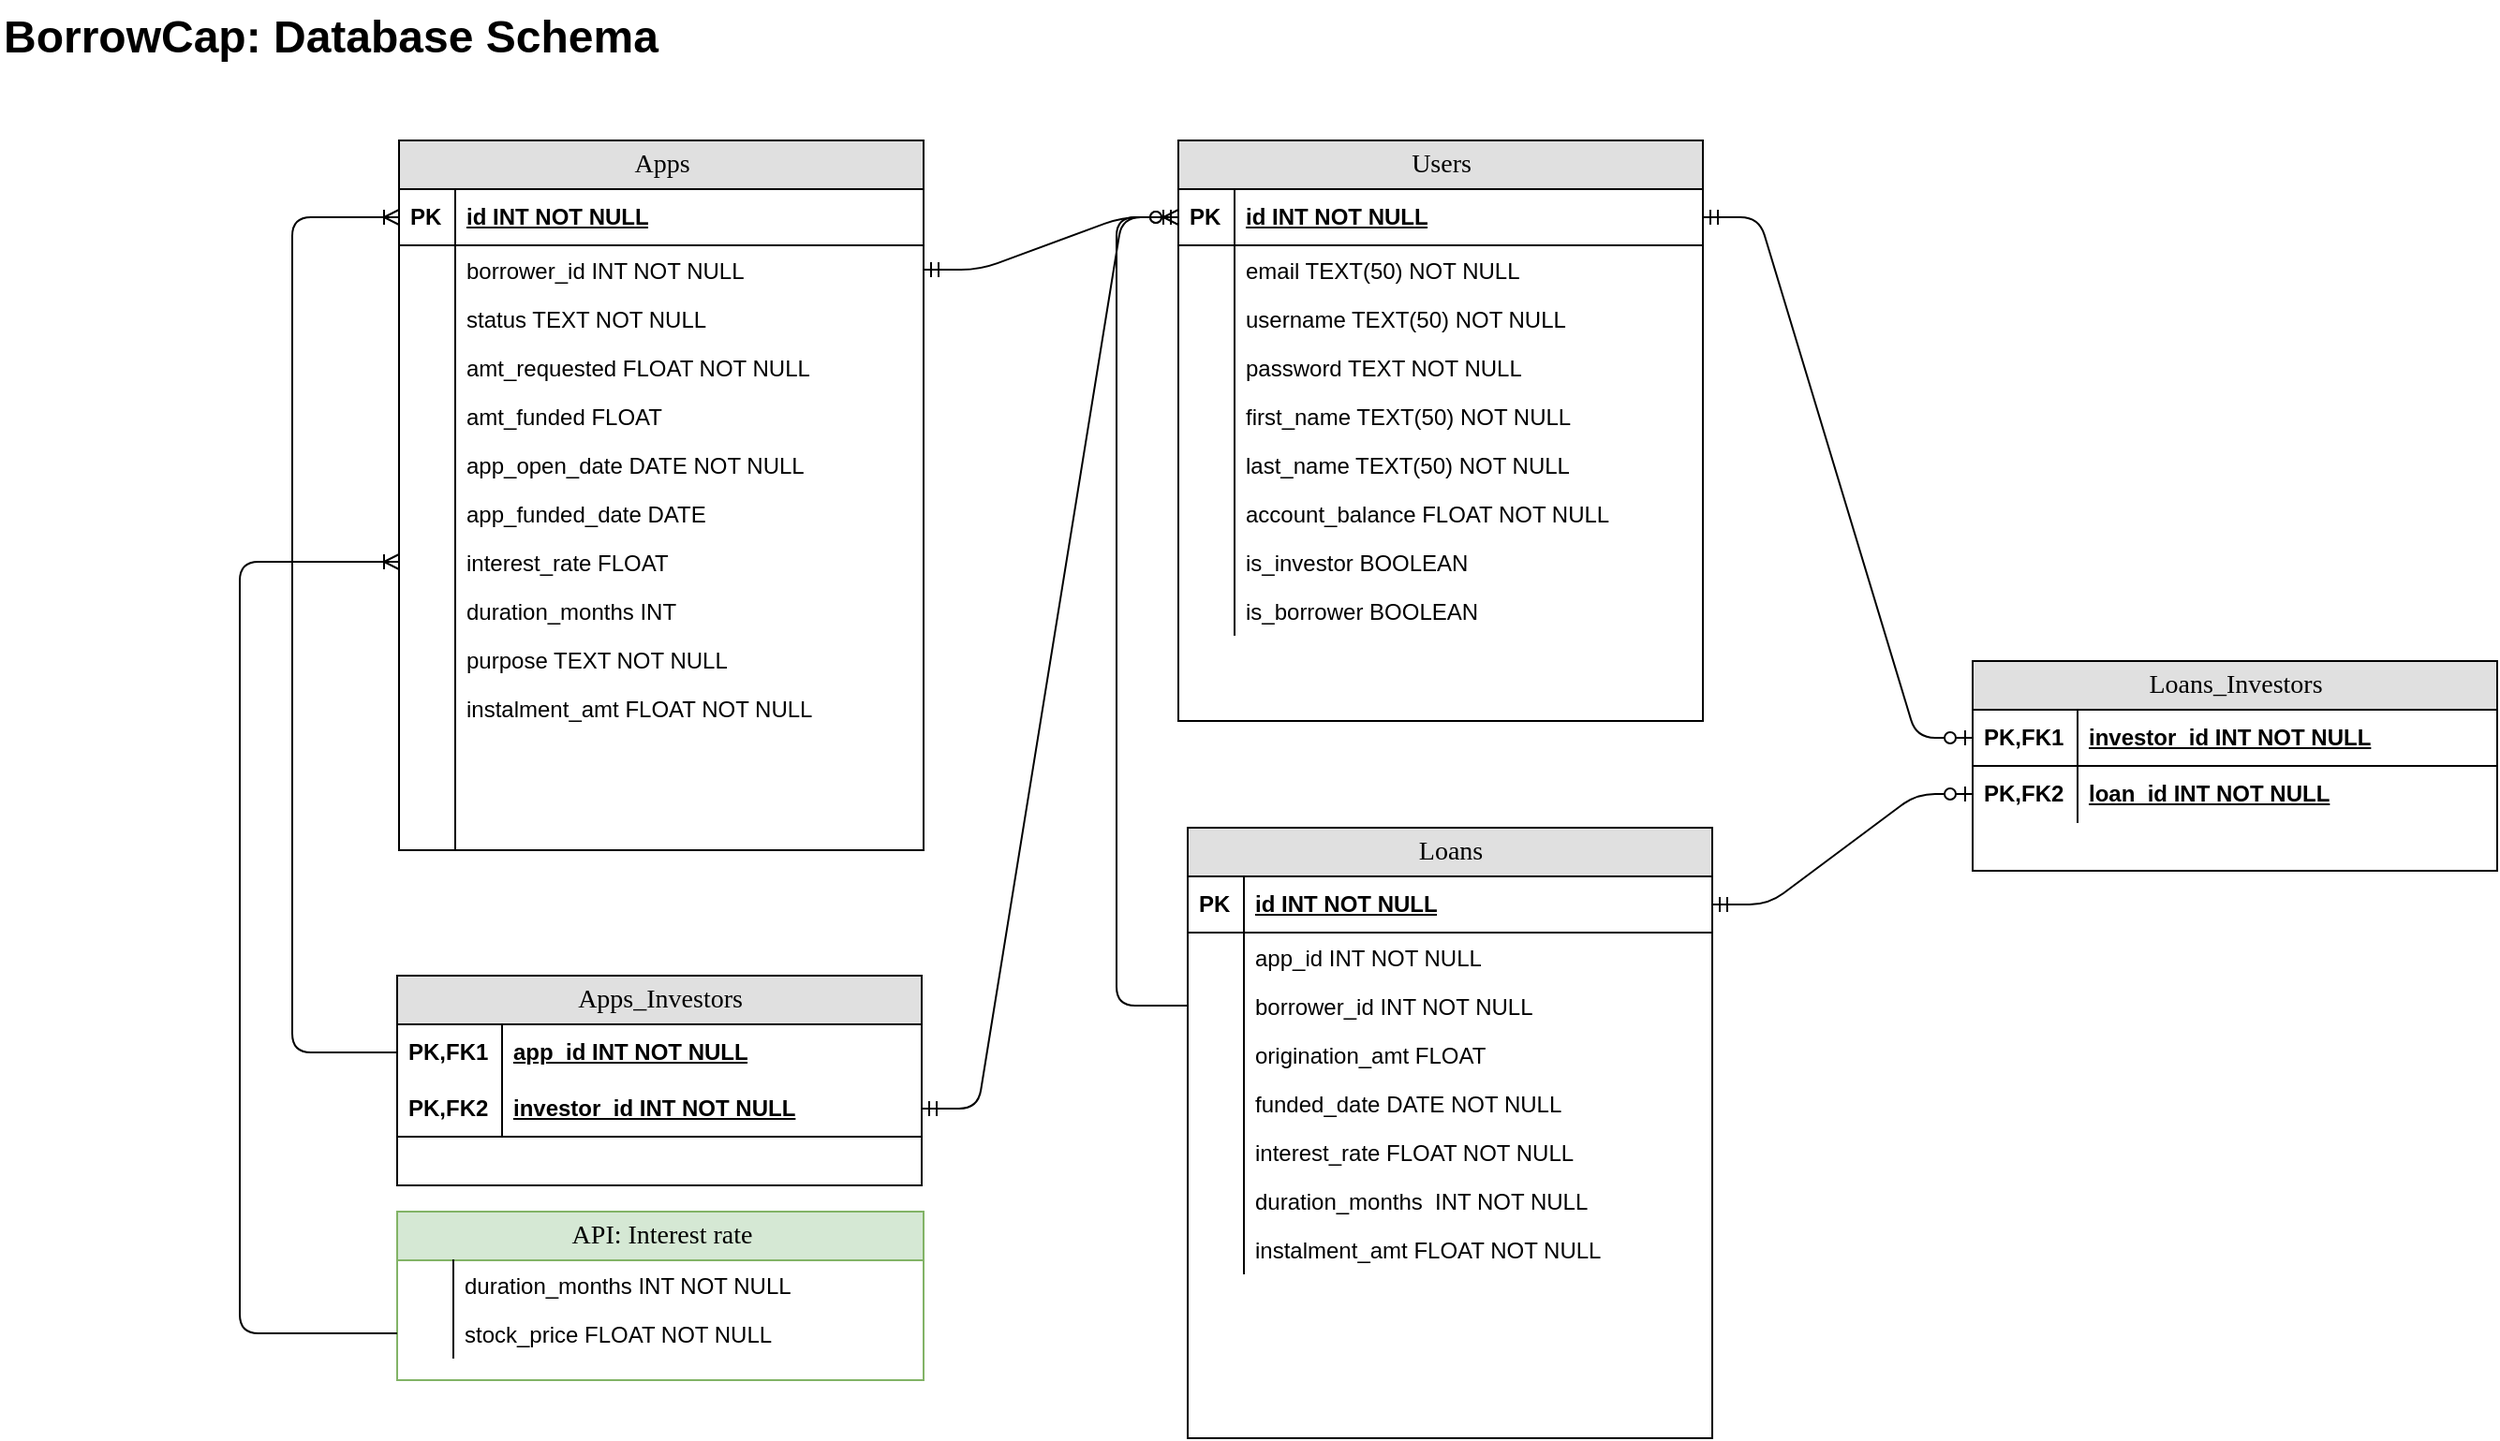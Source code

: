 <mxfile version="21.6.8" type="device">
  <diagram name="Page-1" id="e56a1550-8fbb-45ad-956c-1786394a9013">
    <mxGraphModel dx="2074" dy="1157" grid="0" gridSize="10" guides="1" tooltips="1" connect="1" arrows="1" fold="1" page="1" pageScale="1" pageWidth="1100" pageHeight="850" background="none" math="0" shadow="0">
      <root>
        <mxCell id="0" />
        <mxCell id="1" parent="0" />
        <mxCell id="2e49270ec7c68f3f-1" value="Apps_Investors" style="swimlane;html=1;fontStyle=0;childLayout=stackLayout;horizontal=1;startSize=26;fillColor=#e0e0e0;horizontalStack=0;resizeParent=1;resizeLast=0;collapsible=1;marginBottom=0;swimlaneFillColor=#ffffff;align=center;rounded=0;shadow=0;comic=0;labelBackgroundColor=none;strokeWidth=1;fontFamily=Verdana;fontSize=14" parent="1" vertex="1">
          <mxGeometry x="221" y="527" width="280" height="112" as="geometry" />
        </mxCell>
        <mxCell id="2e49270ec7c68f3f-2" value="app_id INT NOT NULL" style="shape=partialRectangle;top=0;left=0;right=0;bottom=0;html=1;align=left;verticalAlign=middle;fillColor=none;spacingLeft=60;spacingRight=4;whiteSpace=wrap;overflow=hidden;rotatable=0;points=[[0,0.5],[1,0.5]];portConstraint=eastwest;dropTarget=0;fontStyle=5;" parent="2e49270ec7c68f3f-1" vertex="1">
          <mxGeometry y="26" width="280" height="30" as="geometry" />
        </mxCell>
        <mxCell id="2e49270ec7c68f3f-3" value="PK,FK1" style="shape=partialRectangle;fontStyle=1;top=0;left=0;bottom=0;html=1;fillColor=none;align=left;verticalAlign=middle;spacingLeft=4;spacingRight=4;whiteSpace=wrap;overflow=hidden;rotatable=0;points=[];portConstraint=eastwest;part=1;" parent="2e49270ec7c68f3f-2" vertex="1" connectable="0">
          <mxGeometry width="56" height="30" as="geometry" />
        </mxCell>
        <mxCell id="2e49270ec7c68f3f-4" value="investor_id INT NOT NULL" style="shape=partialRectangle;top=0;left=0;right=0;bottom=1;html=1;align=left;verticalAlign=middle;fillColor=none;spacingLeft=60;spacingRight=4;whiteSpace=wrap;overflow=hidden;rotatable=0;points=[[0,0.5],[1,0.5]];portConstraint=eastwest;dropTarget=0;fontStyle=5;" parent="2e49270ec7c68f3f-1" vertex="1">
          <mxGeometry y="56" width="280" height="30" as="geometry" />
        </mxCell>
        <mxCell id="2e49270ec7c68f3f-5" value="PK,FK2" style="shape=partialRectangle;fontStyle=1;top=0;left=0;bottom=0;html=1;fillColor=none;align=left;verticalAlign=middle;spacingLeft=4;spacingRight=4;whiteSpace=wrap;overflow=hidden;rotatable=0;points=[];portConstraint=eastwest;part=1;" parent="2e49270ec7c68f3f-4" vertex="1" connectable="0">
          <mxGeometry width="56" height="30" as="geometry" />
        </mxCell>
        <mxCell id="2e49270ec7c68f3f-19" value="Apps" style="swimlane;html=1;fontStyle=0;childLayout=stackLayout;horizontal=1;startSize=26;fillColor=#e0e0e0;horizontalStack=0;resizeParent=1;resizeLast=0;collapsible=1;marginBottom=0;swimlaneFillColor=#ffffff;align=center;rounded=0;shadow=0;comic=0;labelBackgroundColor=none;strokeWidth=1;fontFamily=Verdana;fontSize=14" parent="1" vertex="1">
          <mxGeometry x="222" y="81" width="280" height="379" as="geometry" />
        </mxCell>
        <mxCell id="2e49270ec7c68f3f-20" value="id INT NOT NULL" style="shape=partialRectangle;top=0;left=0;right=0;bottom=1;html=1;align=left;verticalAlign=middle;fillColor=none;spacingLeft=34;spacingRight=4;whiteSpace=wrap;overflow=hidden;rotatable=0;points=[[0,0.5],[1,0.5]];portConstraint=eastwest;dropTarget=0;fontStyle=5;" parent="2e49270ec7c68f3f-19" vertex="1">
          <mxGeometry y="26" width="280" height="30" as="geometry" />
        </mxCell>
        <mxCell id="2e49270ec7c68f3f-21" value="PK" style="shape=partialRectangle;top=0;left=0;bottom=0;html=1;fillColor=none;align=left;verticalAlign=middle;spacingLeft=4;spacingRight=4;whiteSpace=wrap;overflow=hidden;rotatable=0;points=[];portConstraint=eastwest;part=1;fontStyle=1" parent="2e49270ec7c68f3f-20" vertex="1" connectable="0">
          <mxGeometry width="30" height="30" as="geometry" />
        </mxCell>
        <mxCell id="2e49270ec7c68f3f-22" value="borrower_id INT NOT NULL" style="shape=partialRectangle;top=0;left=0;right=0;bottom=0;html=1;align=left;verticalAlign=top;fillColor=none;spacingLeft=34;spacingRight=4;whiteSpace=wrap;overflow=hidden;rotatable=0;points=[[0,0.5],[1,0.5]];portConstraint=eastwest;dropTarget=0;" parent="2e49270ec7c68f3f-19" vertex="1">
          <mxGeometry y="56" width="280" height="26" as="geometry" />
        </mxCell>
        <mxCell id="2e49270ec7c68f3f-23" value="" style="shape=partialRectangle;top=0;left=0;bottom=0;html=1;fillColor=none;align=left;verticalAlign=top;spacingLeft=4;spacingRight=4;whiteSpace=wrap;overflow=hidden;rotatable=0;points=[];portConstraint=eastwest;part=1;" parent="2e49270ec7c68f3f-22" vertex="1" connectable="0">
          <mxGeometry width="30" height="26" as="geometry" />
        </mxCell>
        <mxCell id="2e49270ec7c68f3f-26" value="status TEXT NOT NULL" style="shape=partialRectangle;top=0;left=0;right=0;bottom=0;html=1;align=left;verticalAlign=top;fillColor=none;spacingLeft=34;spacingRight=4;whiteSpace=wrap;overflow=hidden;rotatable=0;points=[[0,0.5],[1,0.5]];portConstraint=eastwest;dropTarget=0;" parent="2e49270ec7c68f3f-19" vertex="1">
          <mxGeometry y="82" width="280" height="26" as="geometry" />
        </mxCell>
        <mxCell id="2e49270ec7c68f3f-27" value="" style="shape=partialRectangle;top=0;left=0;bottom=0;html=1;fillColor=none;align=left;verticalAlign=top;spacingLeft=4;spacingRight=4;whiteSpace=wrap;overflow=hidden;rotatable=0;points=[];portConstraint=eastwest;part=1;" parent="2e49270ec7c68f3f-26" vertex="1" connectable="0">
          <mxGeometry width="30" height="26" as="geometry" />
        </mxCell>
        <mxCell id="W3b9Ow1DGdWyI8F9St9J-19" value="amt_requested FLOAT NOT NULL" style="shape=partialRectangle;top=0;left=0;right=0;bottom=0;html=1;align=left;verticalAlign=top;fillColor=none;spacingLeft=34;spacingRight=4;whiteSpace=wrap;overflow=hidden;rotatable=0;points=[[0,0.5],[1,0.5]];portConstraint=eastwest;dropTarget=0;" parent="2e49270ec7c68f3f-19" vertex="1">
          <mxGeometry y="108" width="280" height="26" as="geometry" />
        </mxCell>
        <mxCell id="W3b9Ow1DGdWyI8F9St9J-20" value="" style="shape=partialRectangle;top=0;left=0;bottom=0;html=1;fillColor=none;align=left;verticalAlign=top;spacingLeft=4;spacingRight=4;whiteSpace=wrap;overflow=hidden;rotatable=0;points=[];portConstraint=eastwest;part=1;" parent="W3b9Ow1DGdWyI8F9St9J-19" vertex="1" connectable="0">
          <mxGeometry width="30" height="26" as="geometry" />
        </mxCell>
        <mxCell id="W3b9Ow1DGdWyI8F9St9J-21" value="amt_funded FLOAT" style="shape=partialRectangle;top=0;left=0;right=0;bottom=0;html=1;align=left;verticalAlign=top;fillColor=none;spacingLeft=34;spacingRight=4;whiteSpace=wrap;overflow=hidden;rotatable=0;points=[[0,0.5],[1,0.5]];portConstraint=eastwest;dropTarget=0;" parent="2e49270ec7c68f3f-19" vertex="1">
          <mxGeometry y="134" width="280" height="26" as="geometry" />
        </mxCell>
        <mxCell id="W3b9Ow1DGdWyI8F9St9J-22" value="" style="shape=partialRectangle;top=0;left=0;bottom=0;html=1;fillColor=none;align=left;verticalAlign=top;spacingLeft=4;spacingRight=4;whiteSpace=wrap;overflow=hidden;rotatable=0;points=[];portConstraint=eastwest;part=1;" parent="W3b9Ow1DGdWyI8F9St9J-21" vertex="1" connectable="0">
          <mxGeometry width="30" height="26" as="geometry" />
        </mxCell>
        <mxCell id="SO93vhx4ROrbAlD1dERN-5" value="app_open_date DATE NOT NULL" style="shape=partialRectangle;top=0;left=0;right=0;bottom=0;html=1;align=left;verticalAlign=top;fillColor=none;spacingLeft=34;spacingRight=4;whiteSpace=wrap;overflow=hidden;rotatable=0;points=[[0,0.5],[1,0.5]];portConstraint=eastwest;dropTarget=0;" parent="2e49270ec7c68f3f-19" vertex="1">
          <mxGeometry y="160" width="280" height="26" as="geometry" />
        </mxCell>
        <mxCell id="SO93vhx4ROrbAlD1dERN-6" value="" style="shape=partialRectangle;top=0;left=0;bottom=0;html=1;fillColor=none;align=left;verticalAlign=top;spacingLeft=4;spacingRight=4;whiteSpace=wrap;overflow=hidden;rotatable=0;points=[];portConstraint=eastwest;part=1;" parent="SO93vhx4ROrbAlD1dERN-5" vertex="1" connectable="0">
          <mxGeometry width="30" height="26" as="geometry" />
        </mxCell>
        <mxCell id="SO93vhx4ROrbAlD1dERN-7" value="app_funded_date DATE" style="shape=partialRectangle;top=0;left=0;right=0;bottom=0;html=1;align=left;verticalAlign=top;fillColor=none;spacingLeft=34;spacingRight=4;whiteSpace=wrap;overflow=hidden;rotatable=0;points=[[0,0.5],[1,0.5]];portConstraint=eastwest;dropTarget=0;" parent="2e49270ec7c68f3f-19" vertex="1">
          <mxGeometry y="186" width="280" height="26" as="geometry" />
        </mxCell>
        <mxCell id="SO93vhx4ROrbAlD1dERN-8" value="" style="shape=partialRectangle;top=0;left=0;bottom=0;html=1;fillColor=none;align=left;verticalAlign=top;spacingLeft=4;spacingRight=4;whiteSpace=wrap;overflow=hidden;rotatable=0;points=[];portConstraint=eastwest;part=1;" parent="SO93vhx4ROrbAlD1dERN-7" vertex="1" connectable="0">
          <mxGeometry width="30" height="26" as="geometry" />
        </mxCell>
        <mxCell id="W3b9Ow1DGdWyI8F9St9J-23" value="interest_rate FLOAT" style="shape=partialRectangle;top=0;left=0;right=0;bottom=0;html=1;align=left;verticalAlign=top;fillColor=none;spacingLeft=34;spacingRight=4;whiteSpace=wrap;overflow=hidden;rotatable=0;points=[[0,0.5],[1,0.5]];portConstraint=eastwest;dropTarget=0;" parent="2e49270ec7c68f3f-19" vertex="1">
          <mxGeometry y="212" width="280" height="26" as="geometry" />
        </mxCell>
        <mxCell id="W3b9Ow1DGdWyI8F9St9J-24" value="" style="shape=partialRectangle;top=0;left=0;bottom=0;html=1;fillColor=none;align=left;verticalAlign=top;spacingLeft=4;spacingRight=4;whiteSpace=wrap;overflow=hidden;rotatable=0;points=[];portConstraint=eastwest;part=1;" parent="W3b9Ow1DGdWyI8F9St9J-23" vertex="1" connectable="0">
          <mxGeometry width="30" height="26" as="geometry" />
        </mxCell>
        <mxCell id="jjlxz2RTSRfGFiJ0rHTL-1" value="duration_months INT" style="shape=partialRectangle;top=0;left=0;right=0;bottom=0;html=1;align=left;verticalAlign=top;fillColor=none;spacingLeft=34;spacingRight=4;whiteSpace=wrap;overflow=hidden;rotatable=0;points=[[0,0.5],[1,0.5]];portConstraint=eastwest;dropTarget=0;" vertex="1" parent="2e49270ec7c68f3f-19">
          <mxGeometry y="238" width="280" height="26" as="geometry" />
        </mxCell>
        <mxCell id="jjlxz2RTSRfGFiJ0rHTL-2" value="" style="shape=partialRectangle;top=0;left=0;bottom=0;html=1;fillColor=none;align=left;verticalAlign=top;spacingLeft=4;spacingRight=4;whiteSpace=wrap;overflow=hidden;rotatable=0;points=[];portConstraint=eastwest;part=1;" vertex="1" connectable="0" parent="jjlxz2RTSRfGFiJ0rHTL-1">
          <mxGeometry width="30" height="26" as="geometry" />
        </mxCell>
        <mxCell id="jjlxz2RTSRfGFiJ0rHTL-24" value="purpose TEXT NOT NULL" style="shape=partialRectangle;top=0;left=0;right=0;bottom=0;html=1;align=left;verticalAlign=top;fillColor=none;spacingLeft=34;spacingRight=4;whiteSpace=wrap;overflow=hidden;rotatable=0;points=[[0,0.5],[1,0.5]];portConstraint=eastwest;dropTarget=0;" vertex="1" parent="2e49270ec7c68f3f-19">
          <mxGeometry y="264" width="280" height="26" as="geometry" />
        </mxCell>
        <mxCell id="jjlxz2RTSRfGFiJ0rHTL-25" value="" style="shape=partialRectangle;top=0;left=0;bottom=0;html=1;fillColor=none;align=left;verticalAlign=top;spacingLeft=4;spacingRight=4;whiteSpace=wrap;overflow=hidden;rotatable=0;points=[];portConstraint=eastwest;part=1;" vertex="1" connectable="0" parent="jjlxz2RTSRfGFiJ0rHTL-24">
          <mxGeometry width="30" height="26" as="geometry" />
        </mxCell>
        <mxCell id="jjlxz2RTSRfGFiJ0rHTL-26" value="instalment_amt FLOAT NOT NULL" style="shape=partialRectangle;top=0;left=0;right=0;bottom=0;html=1;align=left;verticalAlign=top;fillColor=none;spacingLeft=34;spacingRight=4;whiteSpace=wrap;overflow=hidden;rotatable=0;points=[[0,0.5],[1,0.5]];portConstraint=eastwest;dropTarget=0;" vertex="1" parent="2e49270ec7c68f3f-19">
          <mxGeometry y="290" width="280" height="26" as="geometry" />
        </mxCell>
        <mxCell id="jjlxz2RTSRfGFiJ0rHTL-27" value="" style="shape=partialRectangle;top=0;left=0;bottom=0;html=1;fillColor=none;align=left;verticalAlign=top;spacingLeft=4;spacingRight=4;whiteSpace=wrap;overflow=hidden;rotatable=0;points=[];portConstraint=eastwest;part=1;" vertex="1" connectable="0" parent="jjlxz2RTSRfGFiJ0rHTL-26">
          <mxGeometry width="30" height="26" as="geometry" />
        </mxCell>
        <mxCell id="2e49270ec7c68f3f-28" value="" style="shape=partialRectangle;top=0;left=0;right=0;bottom=0;html=1;align=left;verticalAlign=top;fillColor=none;spacingLeft=34;spacingRight=4;whiteSpace=wrap;overflow=hidden;rotatable=0;points=[[0,0.5],[1,0.5]];portConstraint=eastwest;dropTarget=0;" parent="2e49270ec7c68f3f-19" vertex="1">
          <mxGeometry y="316" width="280" height="63" as="geometry" />
        </mxCell>
        <mxCell id="2e49270ec7c68f3f-29" value="" style="shape=partialRectangle;top=0;left=0;bottom=0;html=1;fillColor=none;align=left;verticalAlign=top;spacingLeft=4;spacingRight=4;whiteSpace=wrap;overflow=hidden;rotatable=0;points=[];portConstraint=eastwest;part=1;" parent="2e49270ec7c68f3f-28" vertex="1" connectable="0">
          <mxGeometry width="30" height="63" as="geometry" />
        </mxCell>
        <mxCell id="2e49270ec7c68f3f-30" value="Users" style="swimlane;html=1;fontStyle=0;childLayout=stackLayout;horizontal=1;startSize=26;fillColor=#e0e0e0;horizontalStack=0;resizeParent=1;resizeLast=0;collapsible=1;marginBottom=0;swimlaneFillColor=#ffffff;align=center;rounded=0;shadow=0;comic=0;labelBackgroundColor=none;strokeWidth=1;fontFamily=Verdana;fontSize=14" parent="1" vertex="1">
          <mxGeometry x="638" y="81" width="280" height="310" as="geometry" />
        </mxCell>
        <mxCell id="2e49270ec7c68f3f-31" value="id INT NOT NULL" style="shape=partialRectangle;top=0;left=0;right=0;bottom=1;html=1;align=left;verticalAlign=middle;fillColor=none;spacingLeft=34;spacingRight=4;whiteSpace=wrap;overflow=hidden;rotatable=0;points=[[0,0.5],[1,0.5]];portConstraint=eastwest;dropTarget=0;fontStyle=5;" parent="2e49270ec7c68f3f-30" vertex="1">
          <mxGeometry y="26" width="280" height="30" as="geometry" />
        </mxCell>
        <mxCell id="2e49270ec7c68f3f-32" value="PK" style="shape=partialRectangle;top=0;left=0;bottom=0;html=1;fillColor=none;align=left;verticalAlign=middle;spacingLeft=4;spacingRight=4;whiteSpace=wrap;overflow=hidden;rotatable=0;points=[];portConstraint=eastwest;part=1;fontStyle=1" parent="2e49270ec7c68f3f-31" vertex="1" connectable="0">
          <mxGeometry width="30" height="30" as="geometry" />
        </mxCell>
        <mxCell id="2e49270ec7c68f3f-33" value="email TEXT(50) NOT NULL" style="shape=partialRectangle;top=0;left=0;right=0;bottom=0;html=1;align=left;verticalAlign=top;fillColor=none;spacingLeft=34;spacingRight=4;whiteSpace=wrap;overflow=hidden;rotatable=0;points=[[0,0.5],[1,0.5]];portConstraint=eastwest;dropTarget=0;" parent="2e49270ec7c68f3f-30" vertex="1">
          <mxGeometry y="56" width="280" height="26" as="geometry" />
        </mxCell>
        <mxCell id="2e49270ec7c68f3f-34" value="" style="shape=partialRectangle;top=0;left=0;bottom=0;html=1;fillColor=none;align=left;verticalAlign=top;spacingLeft=4;spacingRight=4;whiteSpace=wrap;overflow=hidden;rotatable=0;points=[];portConstraint=eastwest;part=1;" parent="2e49270ec7c68f3f-33" vertex="1" connectable="0">
          <mxGeometry width="30" height="26" as="geometry" />
        </mxCell>
        <mxCell id="2e49270ec7c68f3f-35" value="username TEXT(50) NOT NULL" style="shape=partialRectangle;top=0;left=0;right=0;bottom=0;html=1;align=left;verticalAlign=top;fillColor=none;spacingLeft=34;spacingRight=4;whiteSpace=wrap;overflow=hidden;rotatable=0;points=[[0,0.5],[1,0.5]];portConstraint=eastwest;dropTarget=0;" parent="2e49270ec7c68f3f-30" vertex="1">
          <mxGeometry y="82" width="280" height="26" as="geometry" />
        </mxCell>
        <mxCell id="2e49270ec7c68f3f-36" value="" style="shape=partialRectangle;top=0;left=0;bottom=0;html=1;fillColor=none;align=left;verticalAlign=top;spacingLeft=4;spacingRight=4;whiteSpace=wrap;overflow=hidden;rotatable=0;points=[];portConstraint=eastwest;part=1;" parent="2e49270ec7c68f3f-35" vertex="1" connectable="0">
          <mxGeometry width="30" height="26" as="geometry" />
        </mxCell>
        <mxCell id="NfhjrZf_t_sZQTZsF_KN-9" value="password TEXT NOT NULL" style="shape=partialRectangle;top=0;left=0;right=0;bottom=0;html=1;align=left;verticalAlign=top;fillColor=none;spacingLeft=34;spacingRight=4;whiteSpace=wrap;overflow=hidden;rotatable=0;points=[[0,0.5],[1,0.5]];portConstraint=eastwest;dropTarget=0;" parent="2e49270ec7c68f3f-30" vertex="1">
          <mxGeometry y="108" width="280" height="26" as="geometry" />
        </mxCell>
        <mxCell id="NfhjrZf_t_sZQTZsF_KN-10" value="" style="shape=partialRectangle;top=0;left=0;bottom=0;html=1;fillColor=none;align=left;verticalAlign=top;spacingLeft=4;spacingRight=4;whiteSpace=wrap;overflow=hidden;rotatable=0;points=[];portConstraint=eastwest;part=1;" parent="NfhjrZf_t_sZQTZsF_KN-9" vertex="1" connectable="0">
          <mxGeometry width="30" height="26" as="geometry" />
        </mxCell>
        <mxCell id="2e49270ec7c68f3f-37" value="first_name TEXT(50) NOT NULL" style="shape=partialRectangle;top=0;left=0;right=0;bottom=0;html=1;align=left;verticalAlign=top;fillColor=none;spacingLeft=34;spacingRight=4;whiteSpace=wrap;overflow=hidden;rotatable=0;points=[[0,0.5],[1,0.5]];portConstraint=eastwest;dropTarget=0;" parent="2e49270ec7c68f3f-30" vertex="1">
          <mxGeometry y="134" width="280" height="26" as="geometry" />
        </mxCell>
        <mxCell id="2e49270ec7c68f3f-38" value="" style="shape=partialRectangle;top=0;left=0;bottom=0;html=1;fillColor=none;align=left;verticalAlign=top;spacingLeft=4;spacingRight=4;whiteSpace=wrap;overflow=hidden;rotatable=0;points=[];portConstraint=eastwest;part=1;" parent="2e49270ec7c68f3f-37" vertex="1" connectable="0">
          <mxGeometry width="30" height="26" as="geometry" />
        </mxCell>
        <mxCell id="NfhjrZf_t_sZQTZsF_KN-1" value="last_name TEXT(50) NOT NULL" style="shape=partialRectangle;top=0;left=0;right=0;bottom=0;html=1;align=left;verticalAlign=top;fillColor=none;spacingLeft=34;spacingRight=4;whiteSpace=wrap;overflow=hidden;rotatable=0;points=[[0,0.5],[1,0.5]];portConstraint=eastwest;dropTarget=0;" parent="2e49270ec7c68f3f-30" vertex="1">
          <mxGeometry y="160" width="280" height="26" as="geometry" />
        </mxCell>
        <mxCell id="NfhjrZf_t_sZQTZsF_KN-2" value="" style="shape=partialRectangle;top=0;left=0;bottom=0;html=1;fillColor=none;align=left;verticalAlign=top;spacingLeft=4;spacingRight=4;whiteSpace=wrap;overflow=hidden;rotatable=0;points=[];portConstraint=eastwest;part=1;" parent="NfhjrZf_t_sZQTZsF_KN-1" vertex="1" connectable="0">
          <mxGeometry width="30" height="26" as="geometry" />
        </mxCell>
        <mxCell id="NfhjrZf_t_sZQTZsF_KN-3" value="account_balance FLOAT NOT NULL" style="shape=partialRectangle;top=0;left=0;right=0;bottom=0;html=1;align=left;verticalAlign=top;fillColor=none;spacingLeft=34;spacingRight=4;whiteSpace=wrap;overflow=hidden;rotatable=0;points=[[0,0.5],[1,0.5]];portConstraint=eastwest;dropTarget=0;" parent="2e49270ec7c68f3f-30" vertex="1">
          <mxGeometry y="186" width="280" height="26" as="geometry" />
        </mxCell>
        <mxCell id="NfhjrZf_t_sZQTZsF_KN-4" value="" style="shape=partialRectangle;top=0;left=0;bottom=0;html=1;fillColor=none;align=left;verticalAlign=top;spacingLeft=4;spacingRight=4;whiteSpace=wrap;overflow=hidden;rotatable=0;points=[];portConstraint=eastwest;part=1;" parent="NfhjrZf_t_sZQTZsF_KN-3" vertex="1" connectable="0">
          <mxGeometry width="30" height="26" as="geometry" />
        </mxCell>
        <mxCell id="jjlxz2RTSRfGFiJ0rHTL-28" value="is_investor BOOLEAN" style="shape=partialRectangle;top=0;left=0;right=0;bottom=0;html=1;align=left;verticalAlign=top;fillColor=none;spacingLeft=34;spacingRight=4;whiteSpace=wrap;overflow=hidden;rotatable=0;points=[[0,0.5],[1,0.5]];portConstraint=eastwest;dropTarget=0;" vertex="1" parent="2e49270ec7c68f3f-30">
          <mxGeometry y="212" width="280" height="26" as="geometry" />
        </mxCell>
        <mxCell id="jjlxz2RTSRfGFiJ0rHTL-29" value="" style="shape=partialRectangle;top=0;left=0;bottom=0;html=1;fillColor=none;align=left;verticalAlign=top;spacingLeft=4;spacingRight=4;whiteSpace=wrap;overflow=hidden;rotatable=0;points=[];portConstraint=eastwest;part=1;" vertex="1" connectable="0" parent="jjlxz2RTSRfGFiJ0rHTL-28">
          <mxGeometry width="30" height="26" as="geometry" />
        </mxCell>
        <mxCell id="jjlxz2RTSRfGFiJ0rHTL-30" value="is_borrower BOOLEAN" style="shape=partialRectangle;top=0;left=0;right=0;bottom=0;html=1;align=left;verticalAlign=top;fillColor=none;spacingLeft=34;spacingRight=4;whiteSpace=wrap;overflow=hidden;rotatable=0;points=[[0,0.5],[1,0.5]];portConstraint=eastwest;dropTarget=0;" vertex="1" parent="2e49270ec7c68f3f-30">
          <mxGeometry y="238" width="280" height="26" as="geometry" />
        </mxCell>
        <mxCell id="jjlxz2RTSRfGFiJ0rHTL-31" value="" style="shape=partialRectangle;top=0;left=0;bottom=0;html=1;fillColor=none;align=left;verticalAlign=top;spacingLeft=4;spacingRight=4;whiteSpace=wrap;overflow=hidden;rotatable=0;points=[];portConstraint=eastwest;part=1;" vertex="1" connectable="0" parent="jjlxz2RTSRfGFiJ0rHTL-30">
          <mxGeometry width="30" height="26" as="geometry" />
        </mxCell>
        <mxCell id="2e49270ec7c68f3f-60" value="" style="edgeStyle=entityRelationEdgeStyle;html=1;endArrow=ERzeroToOne;startArrow=ERmandOne;labelBackgroundColor=none;fontFamily=Verdana;fontSize=14;" parent="1" source="2e49270ec7c68f3f-22" target="2e49270ec7c68f3f-31" edge="1">
          <mxGeometry width="100" height="100" relative="1" as="geometry">
            <mxPoint x="502" y="358" as="sourcePoint" />
            <mxPoint x="733.03" y="651" as="targetPoint" />
          </mxGeometry>
        </mxCell>
        <mxCell id="W3b9Ow1DGdWyI8F9St9J-29" value="" style="edgeStyle=entityRelationEdgeStyle;html=1;endArrow=ERzeroToOne;startArrow=ERmandOne;labelBackgroundColor=none;fontFamily=Verdana;fontSize=14;" parent="1" source="2e49270ec7c68f3f-4" target="2e49270ec7c68f3f-31" edge="1">
          <mxGeometry width="100" height="100" relative="1" as="geometry">
            <mxPoint x="583.03" y="311" as="sourcePoint" />
            <mxPoint x="638" y="396" as="targetPoint" />
          </mxGeometry>
        </mxCell>
        <mxCell id="W3b9Ow1DGdWyI8F9St9J-51" value="BorrowCap: Database Schema" style="text;strokeColor=none;fillColor=none;html=1;fontSize=24;fontStyle=1;verticalAlign=middle;align=left;" parent="1" vertex="1">
          <mxGeometry x="9" y="6" width="217" height="40" as="geometry" />
        </mxCell>
        <mxCell id="W3b9Ow1DGdWyI8F9St9J-53" value="API: Interest rate" style="swimlane;html=1;fontStyle=0;childLayout=stackLayout;horizontal=1;startSize=26;fillColor=#d5e8d4;horizontalStack=0;resizeParent=1;resizeLast=0;collapsible=1;marginBottom=0;swimlaneFillColor=#ffffff;align=center;rounded=0;shadow=0;comic=0;labelBackgroundColor=none;strokeWidth=1;fontFamily=Verdana;fontSize=14;strokeColor=#82b366;" parent="1" vertex="1">
          <mxGeometry x="221" y="653" width="281" height="90" as="geometry" />
        </mxCell>
        <mxCell id="W3b9Ow1DGdWyI8F9St9J-56" value="duration_months INT NOT NULL" style="shape=partialRectangle;top=0;left=0;right=0;bottom=0;html=1;align=left;verticalAlign=top;fillColor=none;spacingLeft=34;spacingRight=4;whiteSpace=wrap;overflow=hidden;rotatable=0;points=[[0,0.5],[1,0.5]];portConstraint=eastwest;dropTarget=0;" parent="W3b9Ow1DGdWyI8F9St9J-53" vertex="1">
          <mxGeometry y="26" width="281" height="26" as="geometry" />
        </mxCell>
        <mxCell id="W3b9Ow1DGdWyI8F9St9J-57" value="" style="shape=partialRectangle;top=0;left=0;bottom=0;html=1;fillColor=none;align=left;verticalAlign=top;spacingLeft=4;spacingRight=4;whiteSpace=wrap;overflow=hidden;rotatable=0;points=[];portConstraint=eastwest;part=1;" parent="W3b9Ow1DGdWyI8F9St9J-56" vertex="1" connectable="0">
          <mxGeometry width="30" height="26" as="geometry" />
        </mxCell>
        <mxCell id="W3b9Ow1DGdWyI8F9St9J-58" value="stock_price FLOAT NOT NULL" style="shape=partialRectangle;top=0;left=0;right=0;bottom=0;html=1;align=left;verticalAlign=top;fillColor=none;spacingLeft=34;spacingRight=4;whiteSpace=wrap;overflow=hidden;rotatable=0;points=[[0,0.5],[1,0.5]];portConstraint=eastwest;dropTarget=0;" parent="W3b9Ow1DGdWyI8F9St9J-53" vertex="1">
          <mxGeometry y="52" width="281" height="26" as="geometry" />
        </mxCell>
        <mxCell id="W3b9Ow1DGdWyI8F9St9J-59" value="" style="shape=partialRectangle;top=0;left=0;bottom=0;html=1;fillColor=none;align=left;verticalAlign=top;spacingLeft=4;spacingRight=4;whiteSpace=wrap;overflow=hidden;rotatable=0;points=[];portConstraint=eastwest;part=1;" parent="W3b9Ow1DGdWyI8F9St9J-58" vertex="1" connectable="0">
          <mxGeometry width="30" height="26" as="geometry" />
        </mxCell>
        <mxCell id="SO93vhx4ROrbAlD1dERN-3" value="" style="edgeStyle=elbowEdgeStyle;fontSize=12;html=1;endArrow=ERoneToMany;rounded=1;" parent="1" source="W3b9Ow1DGdWyI8F9St9J-58" target="W3b9Ow1DGdWyI8F9St9J-23" edge="1">
          <mxGeometry width="100" height="100" relative="1" as="geometry">
            <mxPoint x="219" y="747" as="sourcePoint" />
            <mxPoint x="232" y="238" as="targetPoint" />
            <Array as="points">
              <mxPoint x="137" y="493" />
            </Array>
          </mxGeometry>
        </mxCell>
        <mxCell id="SO93vhx4ROrbAlD1dERN-4" value="" style="edgeStyle=elbowEdgeStyle;fontSize=12;html=1;endArrow=ERoneToMany;rounded=1;entryX=0;entryY=0.5;entryDx=0;entryDy=0;" parent="1" source="2e49270ec7c68f3f-2" target="2e49270ec7c68f3f-20" edge="1">
          <mxGeometry width="100" height="100" relative="1" as="geometry">
            <mxPoint x="217" y="590" as="sourcePoint" />
            <mxPoint x="232" y="238" as="targetPoint" />
            <Array as="points">
              <mxPoint x="165" y="349" />
            </Array>
          </mxGeometry>
        </mxCell>
        <mxCell id="jjlxz2RTSRfGFiJ0rHTL-3" value="Loans" style="swimlane;html=1;fontStyle=0;childLayout=stackLayout;horizontal=1;startSize=26;fillColor=#e0e0e0;horizontalStack=0;resizeParent=1;resizeLast=0;collapsible=1;marginBottom=0;swimlaneFillColor=#ffffff;align=center;rounded=0;shadow=0;comic=0;labelBackgroundColor=none;strokeWidth=1;fontFamily=Verdana;fontSize=14" vertex="1" parent="1">
          <mxGeometry x="643" y="448" width="280" height="326" as="geometry" />
        </mxCell>
        <mxCell id="jjlxz2RTSRfGFiJ0rHTL-4" value="id INT NOT NULL" style="shape=partialRectangle;top=0;left=0;right=0;bottom=1;html=1;align=left;verticalAlign=middle;fillColor=none;spacingLeft=34;spacingRight=4;whiteSpace=wrap;overflow=hidden;rotatable=0;points=[[0,0.5],[1,0.5]];portConstraint=eastwest;dropTarget=0;fontStyle=5;" vertex="1" parent="jjlxz2RTSRfGFiJ0rHTL-3">
          <mxGeometry y="26" width="280" height="30" as="geometry" />
        </mxCell>
        <mxCell id="jjlxz2RTSRfGFiJ0rHTL-5" value="PK" style="shape=partialRectangle;top=0;left=0;bottom=0;html=1;fillColor=none;align=left;verticalAlign=middle;spacingLeft=4;spacingRight=4;whiteSpace=wrap;overflow=hidden;rotatable=0;points=[];portConstraint=eastwest;part=1;fontStyle=1" vertex="1" connectable="0" parent="jjlxz2RTSRfGFiJ0rHTL-4">
          <mxGeometry width="30" height="30" as="geometry" />
        </mxCell>
        <mxCell id="jjlxz2RTSRfGFiJ0rHTL-34" value="app_id INT NOT NULL" style="shape=partialRectangle;top=0;left=0;right=0;bottom=0;html=1;align=left;verticalAlign=top;fillColor=none;spacingLeft=34;spacingRight=4;whiteSpace=wrap;overflow=hidden;rotatable=0;points=[[0,0.5],[1,0.5]];portConstraint=eastwest;dropTarget=0;" vertex="1" parent="jjlxz2RTSRfGFiJ0rHTL-3">
          <mxGeometry y="56" width="280" height="26" as="geometry" />
        </mxCell>
        <mxCell id="jjlxz2RTSRfGFiJ0rHTL-35" value="" style="shape=partialRectangle;top=0;left=0;bottom=0;html=1;fillColor=none;align=left;verticalAlign=top;spacingLeft=4;spacingRight=4;whiteSpace=wrap;overflow=hidden;rotatable=0;points=[];portConstraint=eastwest;part=1;" vertex="1" connectable="0" parent="jjlxz2RTSRfGFiJ0rHTL-34">
          <mxGeometry width="30" height="26" as="geometry" />
        </mxCell>
        <mxCell id="jjlxz2RTSRfGFiJ0rHTL-6" value="borrower_id INT NOT NULL" style="shape=partialRectangle;top=0;left=0;right=0;bottom=0;html=1;align=left;verticalAlign=top;fillColor=none;spacingLeft=34;spacingRight=4;whiteSpace=wrap;overflow=hidden;rotatable=0;points=[[0,0.5],[1,0.5]];portConstraint=eastwest;dropTarget=0;" vertex="1" parent="jjlxz2RTSRfGFiJ0rHTL-3">
          <mxGeometry y="82" width="280" height="26" as="geometry" />
        </mxCell>
        <mxCell id="jjlxz2RTSRfGFiJ0rHTL-7" value="" style="shape=partialRectangle;top=0;left=0;bottom=0;html=1;fillColor=none;align=left;verticalAlign=top;spacingLeft=4;spacingRight=4;whiteSpace=wrap;overflow=hidden;rotatable=0;points=[];portConstraint=eastwest;part=1;" vertex="1" connectable="0" parent="jjlxz2RTSRfGFiJ0rHTL-6">
          <mxGeometry width="30" height="26" as="geometry" />
        </mxCell>
        <mxCell id="jjlxz2RTSRfGFiJ0rHTL-12" value="origination_amt FLOAT" style="shape=partialRectangle;top=0;left=0;right=0;bottom=0;html=1;align=left;verticalAlign=top;fillColor=none;spacingLeft=34;spacingRight=4;whiteSpace=wrap;overflow=hidden;rotatable=0;points=[[0,0.5],[1,0.5]];portConstraint=eastwest;dropTarget=0;" vertex="1" parent="jjlxz2RTSRfGFiJ0rHTL-3">
          <mxGeometry y="108" width="280" height="26" as="geometry" />
        </mxCell>
        <mxCell id="jjlxz2RTSRfGFiJ0rHTL-13" value="" style="shape=partialRectangle;top=0;left=0;bottom=0;html=1;fillColor=none;align=left;verticalAlign=top;spacingLeft=4;spacingRight=4;whiteSpace=wrap;overflow=hidden;rotatable=0;points=[];portConstraint=eastwest;part=1;" vertex="1" connectable="0" parent="jjlxz2RTSRfGFiJ0rHTL-12">
          <mxGeometry width="30" height="26" as="geometry" />
        </mxCell>
        <mxCell id="jjlxz2RTSRfGFiJ0rHTL-16" value="funded_date DATE NOT NULL" style="shape=partialRectangle;top=0;left=0;right=0;bottom=0;html=1;align=left;verticalAlign=top;fillColor=none;spacingLeft=34;spacingRight=4;whiteSpace=wrap;overflow=hidden;rotatable=0;points=[[0,0.5],[1,0.5]];portConstraint=eastwest;dropTarget=0;" vertex="1" parent="jjlxz2RTSRfGFiJ0rHTL-3">
          <mxGeometry y="134" width="280" height="26" as="geometry" />
        </mxCell>
        <mxCell id="jjlxz2RTSRfGFiJ0rHTL-17" value="" style="shape=partialRectangle;top=0;left=0;bottom=0;html=1;fillColor=none;align=left;verticalAlign=top;spacingLeft=4;spacingRight=4;whiteSpace=wrap;overflow=hidden;rotatable=0;points=[];portConstraint=eastwest;part=1;" vertex="1" connectable="0" parent="jjlxz2RTSRfGFiJ0rHTL-16">
          <mxGeometry width="30" height="26" as="geometry" />
        </mxCell>
        <mxCell id="jjlxz2RTSRfGFiJ0rHTL-18" value="interest_rate FLOAT NOT NULL" style="shape=partialRectangle;top=0;left=0;right=0;bottom=0;html=1;align=left;verticalAlign=top;fillColor=none;spacingLeft=34;spacingRight=4;whiteSpace=wrap;overflow=hidden;rotatable=0;points=[[0,0.5],[1,0.5]];portConstraint=eastwest;dropTarget=0;" vertex="1" parent="jjlxz2RTSRfGFiJ0rHTL-3">
          <mxGeometry y="160" width="280" height="26" as="geometry" />
        </mxCell>
        <mxCell id="jjlxz2RTSRfGFiJ0rHTL-19" value="" style="shape=partialRectangle;top=0;left=0;bottom=0;html=1;fillColor=none;align=left;verticalAlign=top;spacingLeft=4;spacingRight=4;whiteSpace=wrap;overflow=hidden;rotatable=0;points=[];portConstraint=eastwest;part=1;" vertex="1" connectable="0" parent="jjlxz2RTSRfGFiJ0rHTL-18">
          <mxGeometry width="30" height="26" as="geometry" />
        </mxCell>
        <mxCell id="jjlxz2RTSRfGFiJ0rHTL-20" value="duration_months&amp;nbsp; INT NOT NULL" style="shape=partialRectangle;top=0;left=0;right=0;bottom=0;html=1;align=left;verticalAlign=top;fillColor=none;spacingLeft=34;spacingRight=4;whiteSpace=wrap;overflow=hidden;rotatable=0;points=[[0,0.5],[1,0.5]];portConstraint=eastwest;dropTarget=0;" vertex="1" parent="jjlxz2RTSRfGFiJ0rHTL-3">
          <mxGeometry y="186" width="280" height="26" as="geometry" />
        </mxCell>
        <mxCell id="jjlxz2RTSRfGFiJ0rHTL-21" value="" style="shape=partialRectangle;top=0;left=0;bottom=0;html=1;fillColor=none;align=left;verticalAlign=top;spacingLeft=4;spacingRight=4;whiteSpace=wrap;overflow=hidden;rotatable=0;points=[];portConstraint=eastwest;part=1;" vertex="1" connectable="0" parent="jjlxz2RTSRfGFiJ0rHTL-20">
          <mxGeometry width="30" height="26" as="geometry" />
        </mxCell>
        <mxCell id="jjlxz2RTSRfGFiJ0rHTL-32" value="instalment_amt FLOAT NOT NULL" style="shape=partialRectangle;top=0;left=0;right=0;bottom=0;html=1;align=left;verticalAlign=top;fillColor=none;spacingLeft=34;spacingRight=4;whiteSpace=wrap;overflow=hidden;rotatable=0;points=[[0,0.5],[1,0.5]];portConstraint=eastwest;dropTarget=0;" vertex="1" parent="jjlxz2RTSRfGFiJ0rHTL-3">
          <mxGeometry y="212" width="280" height="26" as="geometry" />
        </mxCell>
        <mxCell id="jjlxz2RTSRfGFiJ0rHTL-33" value="" style="shape=partialRectangle;top=0;left=0;bottom=0;html=1;fillColor=none;align=left;verticalAlign=top;spacingLeft=4;spacingRight=4;whiteSpace=wrap;overflow=hidden;rotatable=0;points=[];portConstraint=eastwest;part=1;" vertex="1" connectable="0" parent="jjlxz2RTSRfGFiJ0rHTL-32">
          <mxGeometry width="30" height="26" as="geometry" />
        </mxCell>
        <mxCell id="jjlxz2RTSRfGFiJ0rHTL-37" value="Loans_Investors" style="swimlane;html=1;fontStyle=0;childLayout=stackLayout;horizontal=1;startSize=26;fillColor=#e0e0e0;horizontalStack=0;resizeParent=1;resizeLast=0;collapsible=1;marginBottom=0;swimlaneFillColor=#ffffff;align=center;rounded=0;shadow=0;comic=0;labelBackgroundColor=none;strokeWidth=1;fontFamily=Verdana;fontSize=14" vertex="1" parent="1">
          <mxGeometry x="1062" y="359" width="280" height="112" as="geometry" />
        </mxCell>
        <mxCell id="jjlxz2RTSRfGFiJ0rHTL-40" value="investor_id INT NOT NULL" style="shape=partialRectangle;top=0;left=0;right=0;bottom=1;html=1;align=left;verticalAlign=middle;fillColor=none;spacingLeft=60;spacingRight=4;whiteSpace=wrap;overflow=hidden;rotatable=0;points=[[0,0.5],[1,0.5]];portConstraint=eastwest;dropTarget=0;fontStyle=5;" vertex="1" parent="jjlxz2RTSRfGFiJ0rHTL-37">
          <mxGeometry y="26" width="280" height="30" as="geometry" />
        </mxCell>
        <mxCell id="jjlxz2RTSRfGFiJ0rHTL-41" value="PK,FK1" style="shape=partialRectangle;fontStyle=1;top=0;left=0;bottom=0;html=1;fillColor=none;align=left;verticalAlign=middle;spacingLeft=4;spacingRight=4;whiteSpace=wrap;overflow=hidden;rotatable=0;points=[];portConstraint=eastwest;part=1;" vertex="1" connectable="0" parent="jjlxz2RTSRfGFiJ0rHTL-40">
          <mxGeometry width="56" height="30" as="geometry" />
        </mxCell>
        <mxCell id="jjlxz2RTSRfGFiJ0rHTL-38" value="loan_id INT NOT NULL" style="shape=partialRectangle;top=0;left=0;right=0;bottom=0;html=1;align=left;verticalAlign=middle;fillColor=none;spacingLeft=60;spacingRight=4;whiteSpace=wrap;overflow=hidden;rotatable=0;points=[[0,0.5],[1,0.5]];portConstraint=eastwest;dropTarget=0;fontStyle=5;" vertex="1" parent="jjlxz2RTSRfGFiJ0rHTL-37">
          <mxGeometry y="56" width="280" height="30" as="geometry" />
        </mxCell>
        <mxCell id="jjlxz2RTSRfGFiJ0rHTL-39" value="PK,FK2" style="shape=partialRectangle;fontStyle=1;top=0;left=0;bottom=0;html=1;fillColor=none;align=left;verticalAlign=middle;spacingLeft=4;spacingRight=4;whiteSpace=wrap;overflow=hidden;rotatable=0;points=[];portConstraint=eastwest;part=1;" vertex="1" connectable="0" parent="jjlxz2RTSRfGFiJ0rHTL-38">
          <mxGeometry width="56" height="30" as="geometry" />
        </mxCell>
        <mxCell id="jjlxz2RTSRfGFiJ0rHTL-44" value="" style="edgeStyle=entityRelationEdgeStyle;html=1;endArrow=ERzeroToOne;startArrow=ERmandOne;labelBackgroundColor=none;fontFamily=Verdana;fontSize=14;entryX=0;entryY=0.5;entryDx=0;entryDy=0;" edge="1" parent="1" source="2e49270ec7c68f3f-31" target="jjlxz2RTSRfGFiJ0rHTL-40">
          <mxGeometry width="100" height="100" relative="1" as="geometry">
            <mxPoint x="994" y="132" as="sourcePoint" />
            <mxPoint x="1130" y="104" as="targetPoint" />
          </mxGeometry>
        </mxCell>
        <mxCell id="jjlxz2RTSRfGFiJ0rHTL-45" value="" style="edgeStyle=entityRelationEdgeStyle;html=1;endArrow=ERzeroToOne;startArrow=ERmandOne;labelBackgroundColor=none;fontFamily=Verdana;fontSize=14;" edge="1" parent="1" source="jjlxz2RTSRfGFiJ0rHTL-4" target="jjlxz2RTSRfGFiJ0rHTL-38">
          <mxGeometry width="100" height="100" relative="1" as="geometry">
            <mxPoint x="936" y="74" as="sourcePoint" />
            <mxPoint x="1080" y="382" as="targetPoint" />
          </mxGeometry>
        </mxCell>
        <mxCell id="jjlxz2RTSRfGFiJ0rHTL-46" value="" style="edgeStyle=elbowEdgeStyle;fontSize=12;html=1;endArrow=ERoneToMany;rounded=1;" edge="1" parent="1" source="jjlxz2RTSRfGFiJ0rHTL-6" target="2e49270ec7c68f3f-31">
          <mxGeometry width="100" height="100" relative="1" as="geometry">
            <mxPoint x="611" y="590" as="sourcePoint" />
            <mxPoint x="612" y="144" as="targetPoint" />
            <Array as="points">
              <mxPoint x="605" y="331" />
            </Array>
          </mxGeometry>
        </mxCell>
      </root>
    </mxGraphModel>
  </diagram>
</mxfile>
